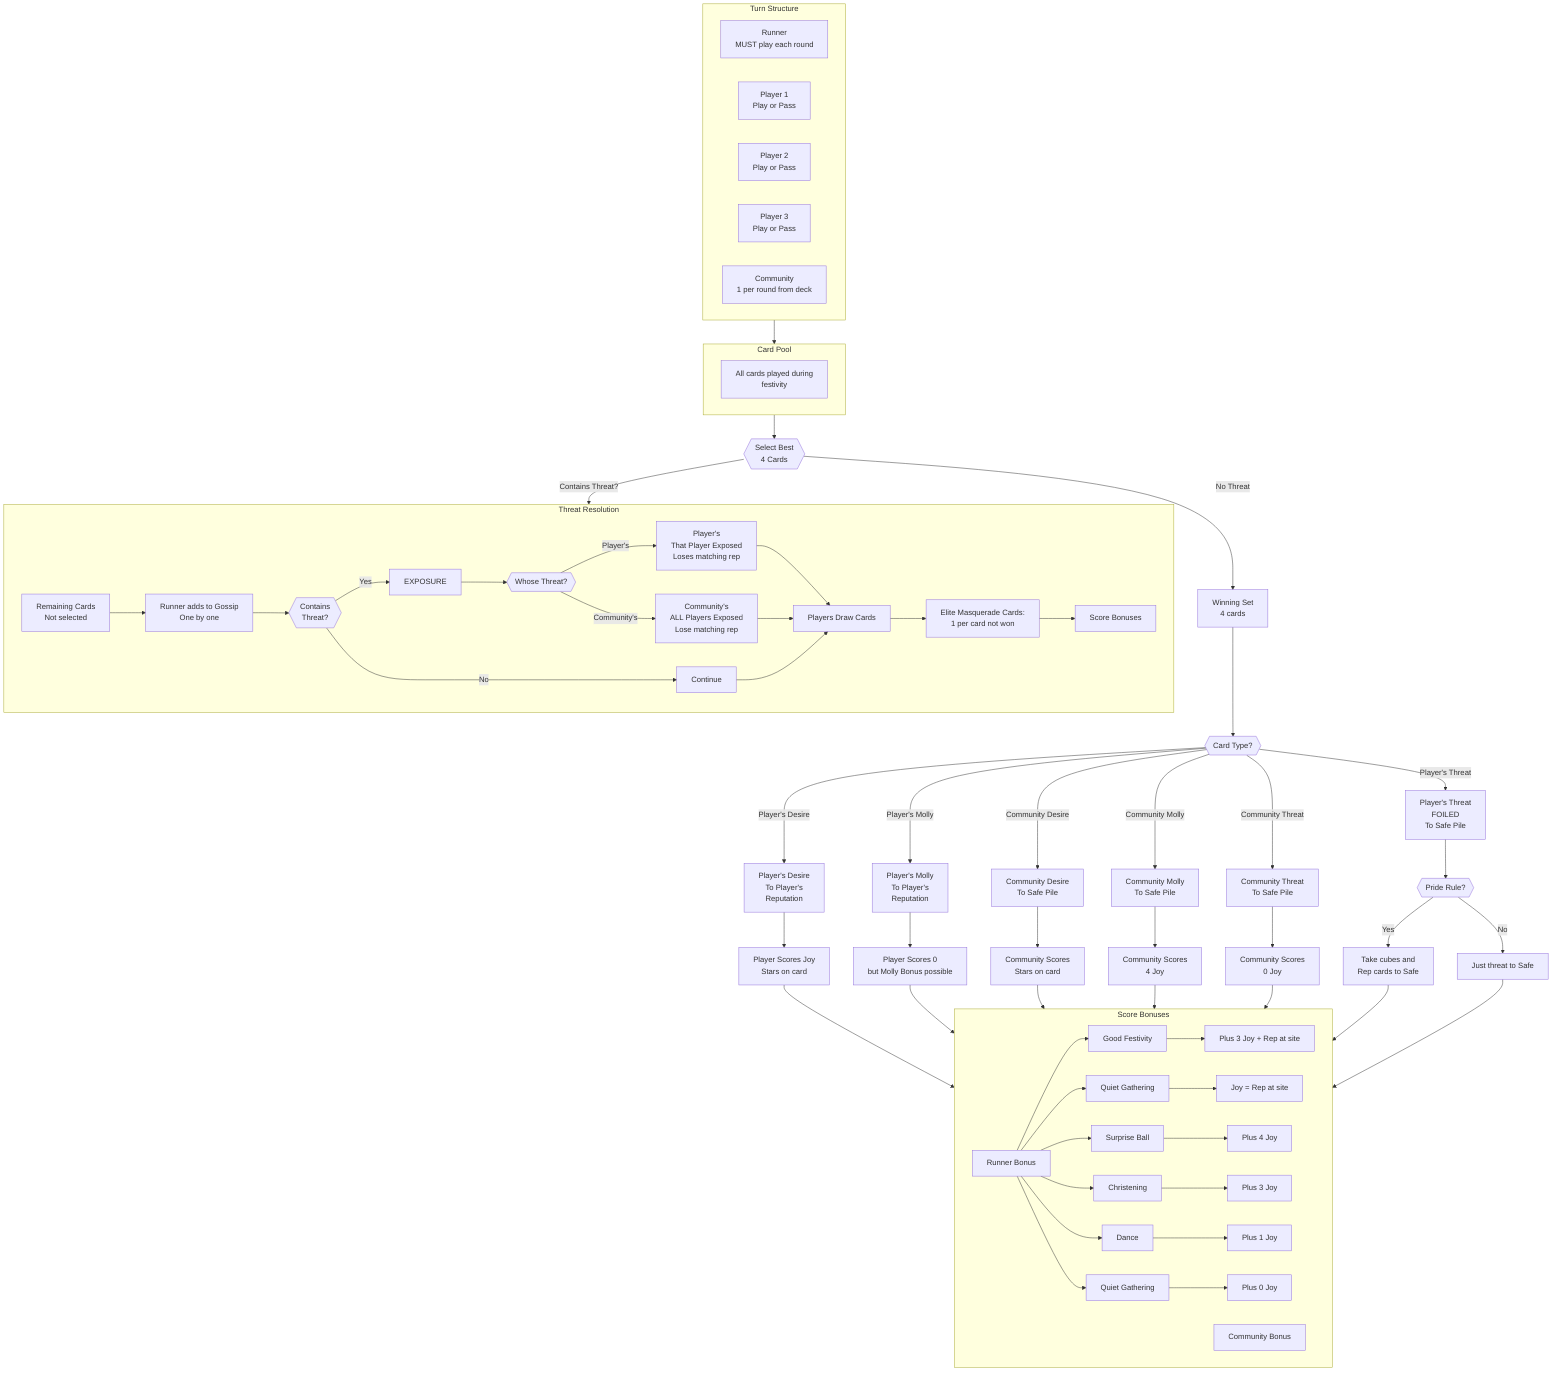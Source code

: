 flowchart TD
    %% Header
    subgraph header["Turn Structure"]
        direction LR
        Runner["Runner<br/>MUST play each round"]
        P1["Player 1<br/>Play or Pass"]
        P2["Player 2<br/>Play or Pass"]
        P3["Player 3<br/>Play or Pass"]
        Community["Community<br/>1 per round from deck"]
    end
    
    %% Card Distribution
    subgraph pool["Card Pool"]
        AllCards["All cards played during<br/>festivity"]
    end
    
    header --> pool
    
    %% Selection
    pool --> SelectBest{{"Select Best<br/>4 Cards"}}
    
    %% Two Paths
    SelectBest -->|Contains Threat?| ThreatPath
    SelectBest -->|No Threat| WinningSet["Winning Set<br/>4 cards"]
    
    %% Threat Path
    subgraph ThreatPath["Threat Resolution"]
        RemCards["Remaining Cards<br/>Not selected"]
        
        RemCards --> RunnerGossip["Runner adds to Gossip<br/>One by one"]
        
        RunnerGossip --> CheckThreat{{"Contains<br/>Threat?"}}
        
        CheckThreat -->|Yes| EXPOSURE["EXPOSURE"]
        CheckThreat -->|No| Continue
        
        EXPOSURE --> WhoseThreat{{"Whose Threat?"}}
        
        WhoseThreat -->|Player's| PlayerExposed["Player's<br/>That Player Exposed<br/>Loses matching rep"]
        WhoseThreat -->|Community's| AllExposed["Community's<br/>ALL Players Exposed<br/>Lose matching rep"]
        
        PlayerExposed --> DrawCards["Players Draw Cards"]
        AllExposed --> DrawCards
        
        Continue --> DrawCards
        
        DrawCards --> EliteMasq["Elite Masquerade Cards:<br/>1 per card not won"]
        
        EliteMasq --> ScoreBonuses["Score Bonuses"]
    end
    
    %% Winning Set Path
    WinningSet --> CardType{{"Card Type?"}}
    
    CardType -->|Player's Desire| PlayerDesire["Player's Desire<br/>To Player's<br/>Reputation"]
    CardType -->|Player's Molly| PlayerMolly["Player's Molly<br/>To Player's<br/>Reputation"]
    CardType -->|Community Desire| CommDesire["Community Desire<br/>To Safe Pile"]
    CardType -->|Community Molly| CommMolly["Community Molly<br/>To Safe Pile"]
    CardType -->|Community Threat| CommThreat["Community Threat<br/>To Safe Pile"]
    CardType -->|Player's Threat| PlayerThreat["Player's Threat<br/>FOILED<br/>To Safe Pile"]
    
    PlayerDesire --> ScoreJoy["Player Scores Joy<br/>Stars on card"]
    PlayerMolly --> MollyBonus["Player Scores 0<br/>but Molly Bonus possible"]
    CommDesire --> CommScore["Community Scores<br/>Stars on card"]
    CommMolly --> CommScore2["Community Scores<br/>4 Joy"]
    CommThreat --> CommScore3["Community Scores<br/>0 Joy"]
    PlayerThreat --> PrideRule{{"Pride Rule?"}}
    
    PrideRule -->|Yes| TakeCubes["Take cubes and<br/>Rep cards to Safe"]
    PrideRule -->|No| JustThreat["Just threat to Safe"]
    
    %% Bottom Bonuses
    ScoreJoy --> BonusPhase
    MollyBonus --> BonusPhase
    CommScore --> BonusPhase
    CommScore2 --> BonusPhase
    CommScore3 --> BonusPhase
    TakeCubes --> BonusPhase
    JustThreat --> BonusPhase
    
    subgraph BonusPhase["Score Bonuses"]
        direction LR
        RunnerBonus["Runner Bonus"]
        CommunityBonus["Community Bonus"]
        
        RunnerBonus --> GoodFestivity["Good Festivity"]
        RunnerBonus --> QuietGathering["Quiet Gathering"]
        RunnerBonus --> SurpriseBall["Surprise Ball"]
        RunnerBonus --> Christening["Christening"]
        RunnerBonus --> Dance["Dance"]
        RunnerBonus --> QuietGathering2["Quiet Gathering"]
        
        GoodFestivity --> Plus3Joy["Plus 3 Joy + Rep at site"]
        QuietGathering --> JoyBen["Joy = Rep at site"]
        SurpriseBall --> Plus4Joy["Plus 4 Joy"]
        Christening --> Plus3Joy2["Plus 3 Joy"]
        Dance --> Plus1Joy["Plus 1 Joy"]
        QuietGathering2 --> Plus0Joy["Plus 0 Joy"]
    end